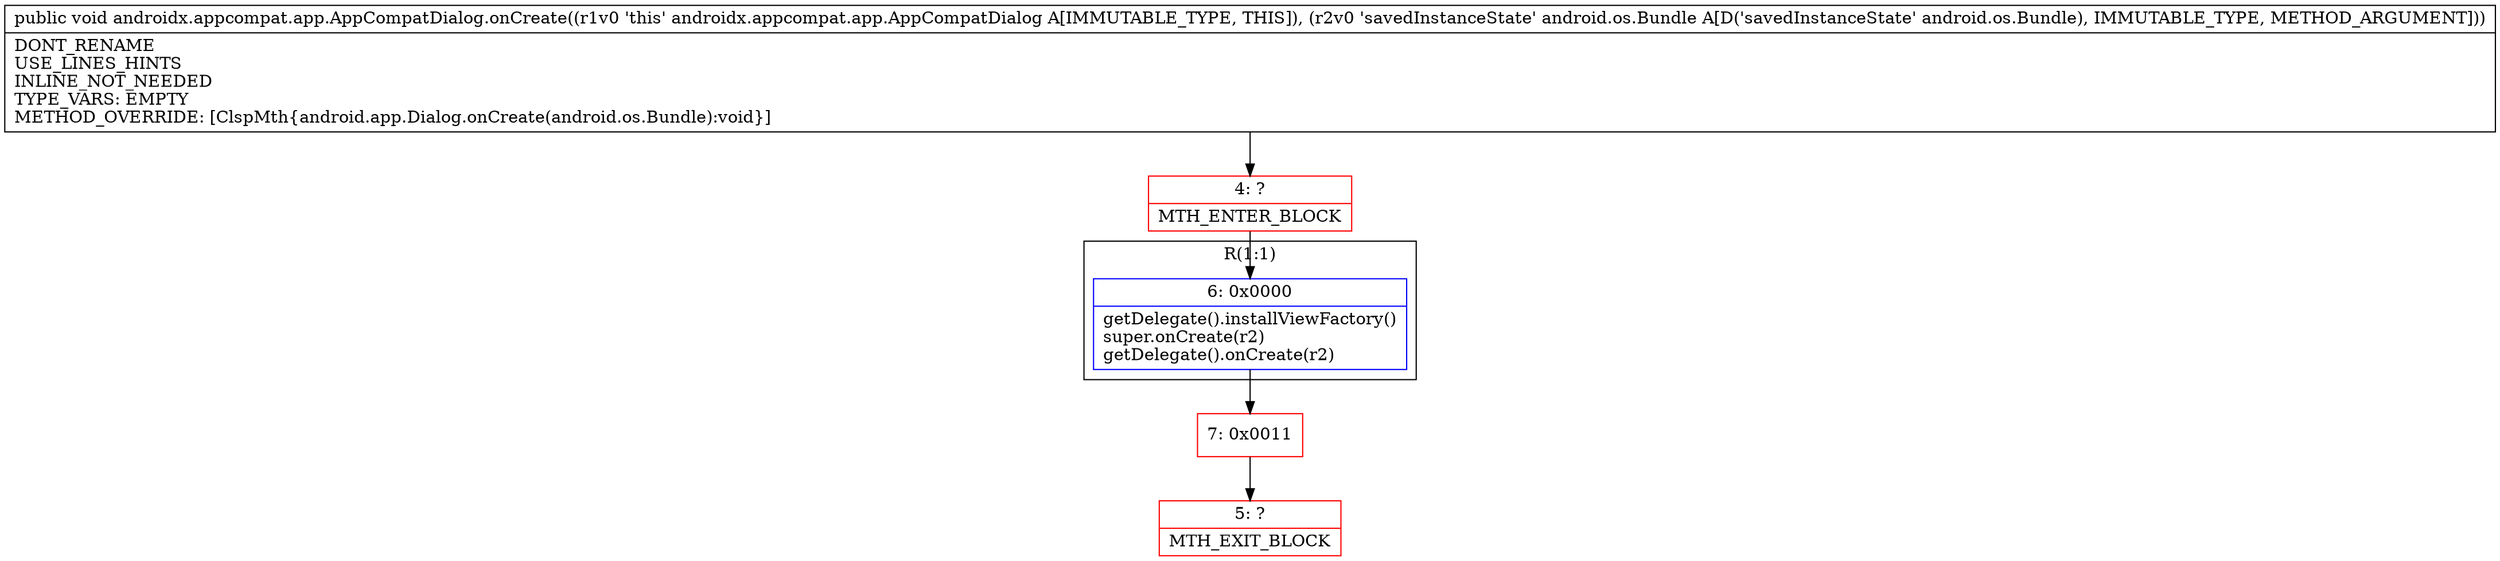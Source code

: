 digraph "CFG forandroidx.appcompat.app.AppCompatDialog.onCreate(Landroid\/os\/Bundle;)V" {
subgraph cluster_Region_164779870 {
label = "R(1:1)";
node [shape=record,color=blue];
Node_6 [shape=record,label="{6\:\ 0x0000|getDelegate().installViewFactory()\lsuper.onCreate(r2)\lgetDelegate().onCreate(r2)\l}"];
}
Node_4 [shape=record,color=red,label="{4\:\ ?|MTH_ENTER_BLOCK\l}"];
Node_7 [shape=record,color=red,label="{7\:\ 0x0011}"];
Node_5 [shape=record,color=red,label="{5\:\ ?|MTH_EXIT_BLOCK\l}"];
MethodNode[shape=record,label="{public void androidx.appcompat.app.AppCompatDialog.onCreate((r1v0 'this' androidx.appcompat.app.AppCompatDialog A[IMMUTABLE_TYPE, THIS]), (r2v0 'savedInstanceState' android.os.Bundle A[D('savedInstanceState' android.os.Bundle), IMMUTABLE_TYPE, METHOD_ARGUMENT]))  | DONT_RENAME\lUSE_LINES_HINTS\lINLINE_NOT_NEEDED\lTYPE_VARS: EMPTY\lMETHOD_OVERRIDE: [ClspMth\{android.app.Dialog.onCreate(android.os.Bundle):void\}]\l}"];
MethodNode -> Node_4;Node_6 -> Node_7;
Node_4 -> Node_6;
Node_7 -> Node_5;
}

